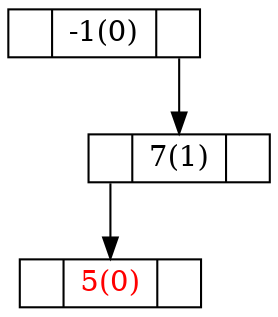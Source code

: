 digraph G {
node [shape = record, height = .1, color = "black"];
-1[label = "<L> |<D> -1(0)|<R> "];
7[label = "<L> |<D> 7(1)|<R> "];
5[label = "<L> |<D> 5(0)|<R> ",fontcolor="red"];
"-1":R -> "7":D;
"7":L -> "5":D;
}
